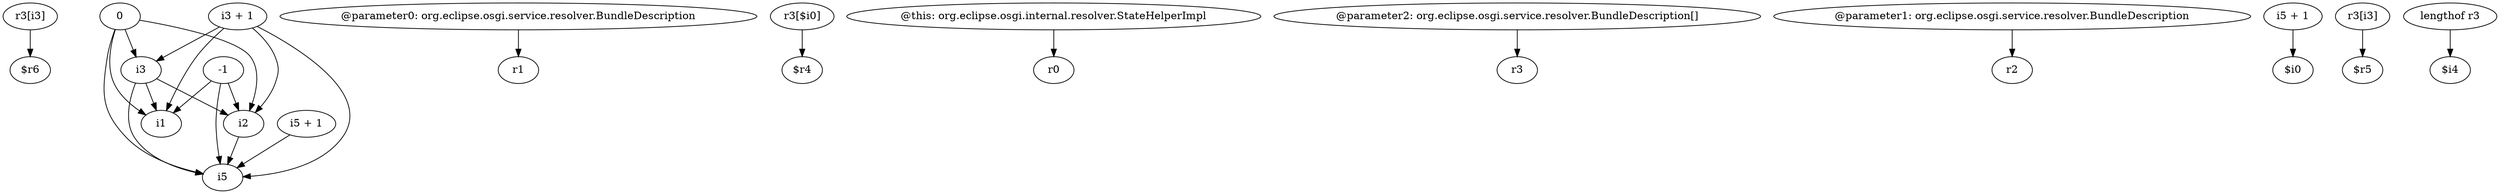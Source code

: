digraph g {
0[label="r3[i3]"]
1[label="$r6"]
0->1[label=""]
2[label="i3 + 1"]
3[label="i2"]
2->3[label=""]
4[label="i3"]
5[label="i1"]
4->5[label=""]
6[label="@parameter0: org.eclipse.osgi.service.resolver.BundleDescription"]
7[label="r1"]
6->7[label=""]
4->3[label=""]
8[label="r3[$i0]"]
9[label="$r4"]
8->9[label=""]
10[label="@this: org.eclipse.osgi.internal.resolver.StateHelperImpl"]
11[label="r0"]
10->11[label=""]
2->5[label=""]
12[label="0"]
12->3[label=""]
13[label="-1"]
13->3[label=""]
14[label="i5"]
3->14[label=""]
12->5[label=""]
2->4[label=""]
13->5[label=""]
15[label="@parameter2: org.eclipse.osgi.service.resolver.BundleDescription[]"]
16[label="r3"]
15->16[label=""]
17[label="i5 + 1"]
17->14[label=""]
18[label="@parameter1: org.eclipse.osgi.service.resolver.BundleDescription"]
19[label="r2"]
18->19[label=""]
20[label="i5 + 1"]
21[label="$i0"]
20->21[label=""]
12->4[label=""]
13->14[label=""]
12->14[label=""]
2->14[label=""]
22[label="r3[i3]"]
23[label="$r5"]
22->23[label=""]
4->14[label=""]
24[label="lengthof r3"]
25[label="$i4"]
24->25[label=""]
}